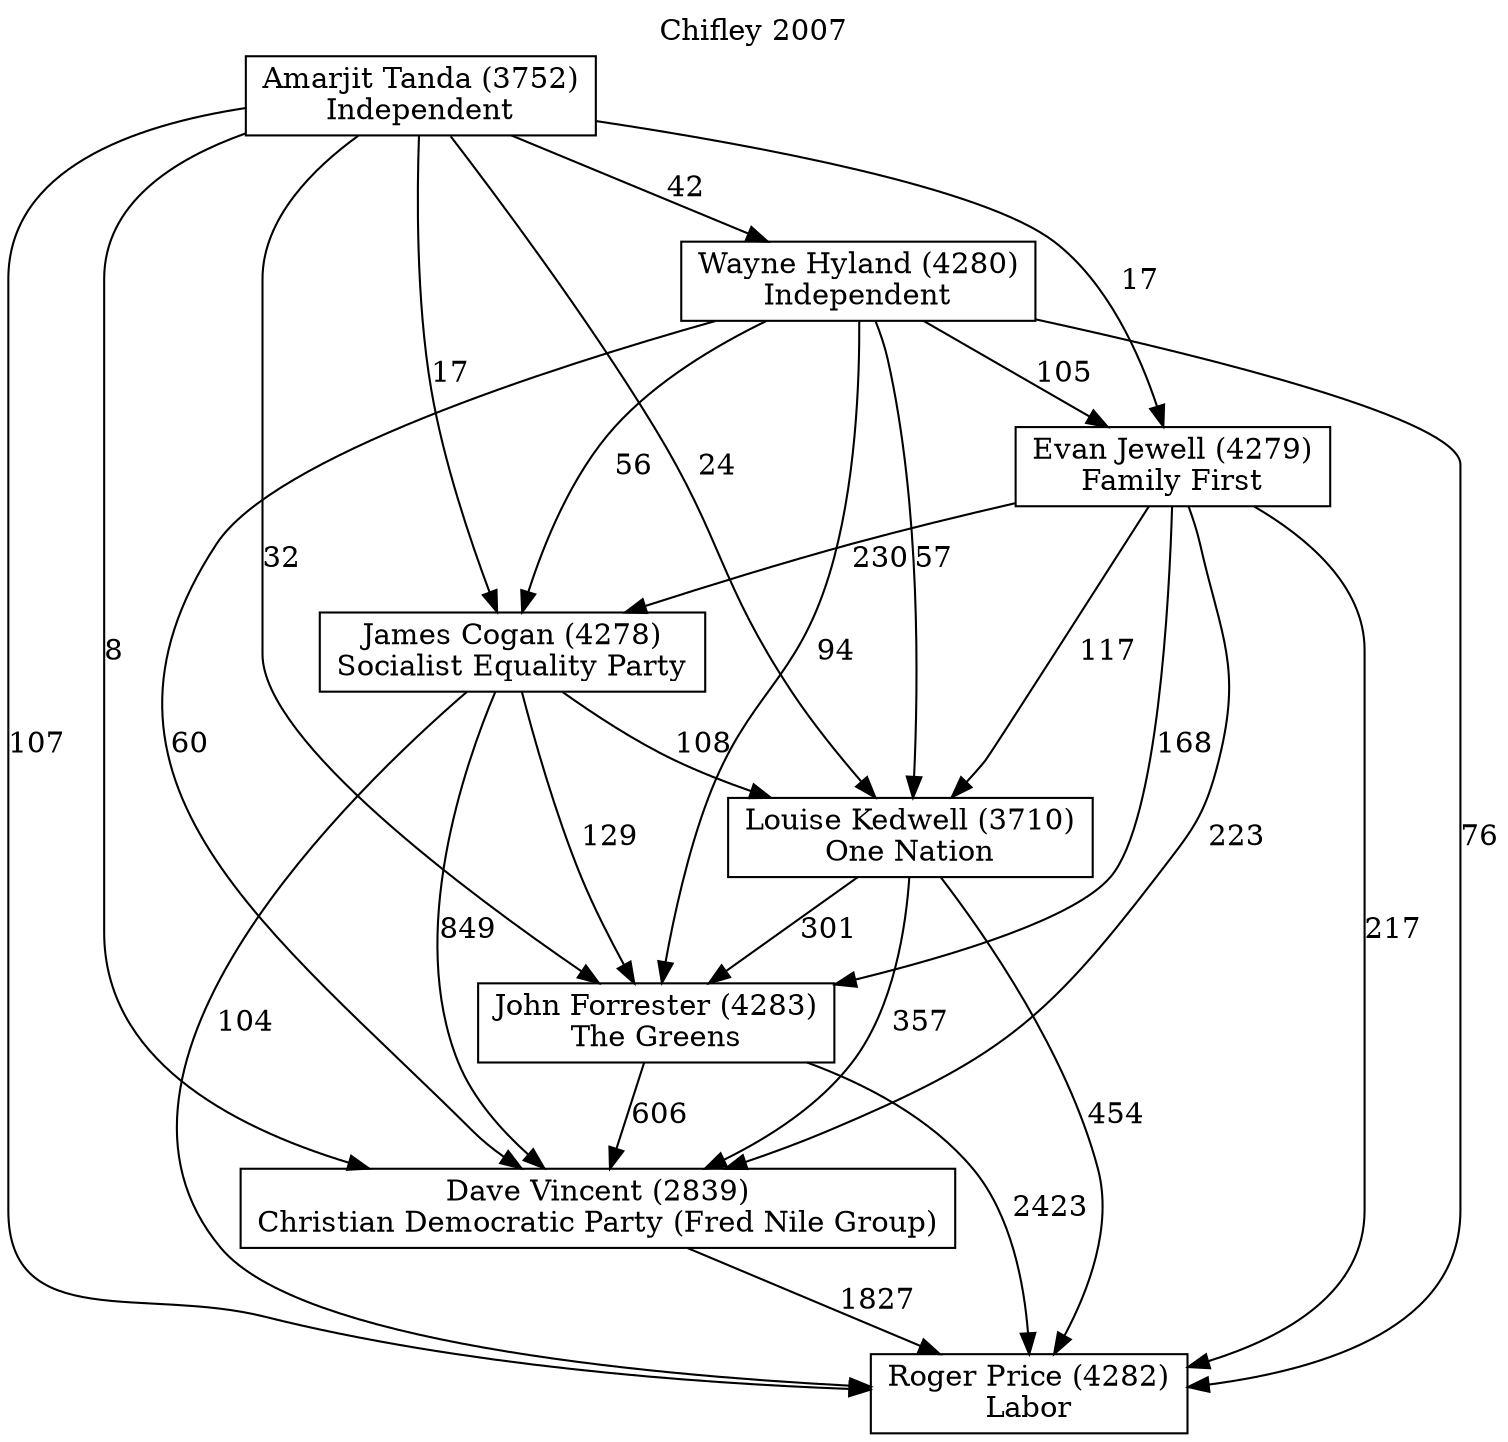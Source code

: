 // House preference flow
digraph "Roger Price (4282)_Chifley_2007" {
	graph [label="Chifley 2007" labelloc=t mclimit=10]
	node [shape=box]
	"Amarjit Tanda (3752)" [label="Amarjit Tanda (3752)
Independent"]
	"Dave Vincent (2839)" [label="Dave Vincent (2839)
Christian Democratic Party (Fred Nile Group)"]
	"Evan Jewell (4279)" [label="Evan Jewell (4279)
Family First"]
	"James Cogan (4278)" [label="James Cogan (4278)
Socialist Equality Party"]
	"John Forrester (4283)" [label="John Forrester (4283)
The Greens"]
	"Louise Kedwell (3710)" [label="Louise Kedwell (3710)
One Nation"]
	"Roger Price (4282)" [label="Roger Price (4282)
Labor"]
	"Wayne Hyland (4280)" [label="Wayne Hyland (4280)
Independent"]
	"Amarjit Tanda (3752)" -> "Dave Vincent (2839)" [label=8]
	"Amarjit Tanda (3752)" -> "Evan Jewell (4279)" [label=17]
	"Amarjit Tanda (3752)" -> "James Cogan (4278)" [label=17]
	"Amarjit Tanda (3752)" -> "John Forrester (4283)" [label=32]
	"Amarjit Tanda (3752)" -> "Louise Kedwell (3710)" [label=24]
	"Amarjit Tanda (3752)" -> "Roger Price (4282)" [label=107]
	"Amarjit Tanda (3752)" -> "Wayne Hyland (4280)" [label=42]
	"Dave Vincent (2839)" -> "Roger Price (4282)" [label=1827]
	"Evan Jewell (4279)" -> "Dave Vincent (2839)" [label=223]
	"Evan Jewell (4279)" -> "James Cogan (4278)" [label=230]
	"Evan Jewell (4279)" -> "John Forrester (4283)" [label=168]
	"Evan Jewell (4279)" -> "Louise Kedwell (3710)" [label=117]
	"Evan Jewell (4279)" -> "Roger Price (4282)" [label=217]
	"James Cogan (4278)" -> "Dave Vincent (2839)" [label=849]
	"James Cogan (4278)" -> "John Forrester (4283)" [label=129]
	"James Cogan (4278)" -> "Louise Kedwell (3710)" [label=108]
	"James Cogan (4278)" -> "Roger Price (4282)" [label=104]
	"John Forrester (4283)" -> "Dave Vincent (2839)" [label=606]
	"John Forrester (4283)" -> "Roger Price (4282)" [label=2423]
	"Louise Kedwell (3710)" -> "Dave Vincent (2839)" [label=357]
	"Louise Kedwell (3710)" -> "John Forrester (4283)" [label=301]
	"Louise Kedwell (3710)" -> "Roger Price (4282)" [label=454]
	"Wayne Hyland (4280)" -> "Dave Vincent (2839)" [label=60]
	"Wayne Hyland (4280)" -> "Evan Jewell (4279)" [label=105]
	"Wayne Hyland (4280)" -> "James Cogan (4278)" [label=56]
	"Wayne Hyland (4280)" -> "John Forrester (4283)" [label=94]
	"Wayne Hyland (4280)" -> "Louise Kedwell (3710)" [label=57]
	"Wayne Hyland (4280)" -> "Roger Price (4282)" [label=76]
}
